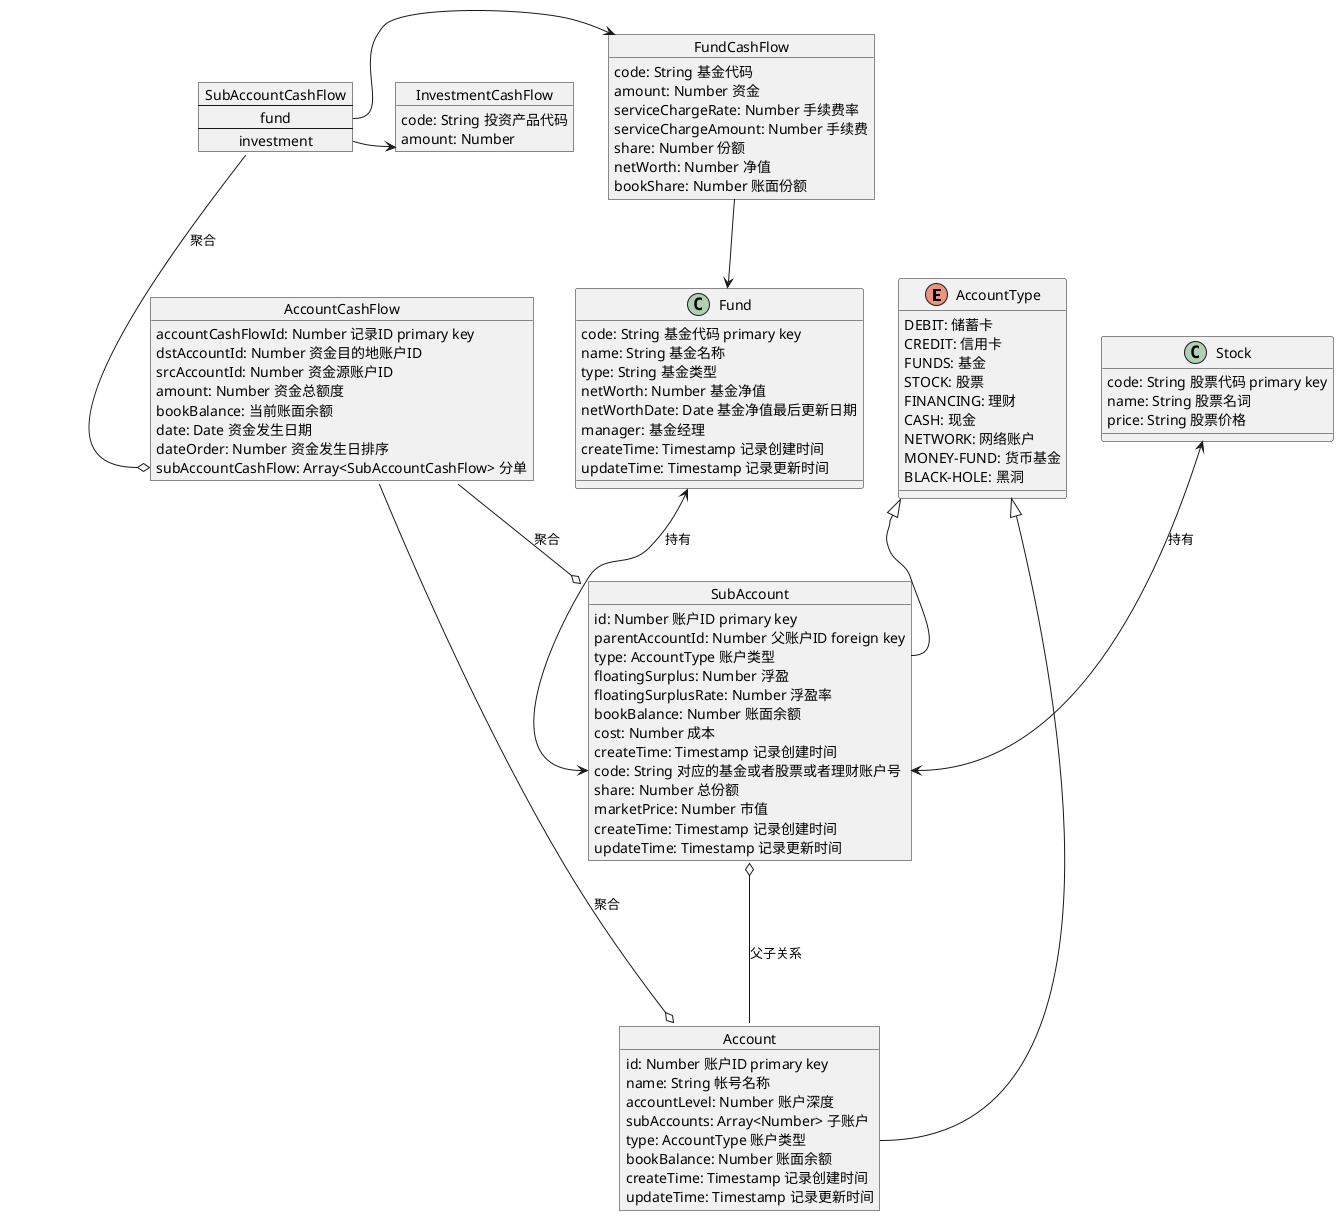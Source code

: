 @startuml
'https://plantuml.com/object-diagrm

enum AccountType {
    DEBIT: 储蓄卡
    CREDIT: 信用卡
    FUNDS: 基金
    STOCK: 股票
    FINANCING: 理财
    CASH: 现金
    NETWORK: 网络账户
    MONEY-FUND: 货币基金
    BLACK-HOLE: 黑洞
}

object Account {
    id: Number 账户ID primary key
    name: String 帐号名称
    accountLevel: Number 账户深度
    subAccounts: Array<Number> 子账户
    type: AccountType 账户类型
    bookBalance: Number 账面余额
    createTime: Timestamp 记录创建时间
    updateTime: Timestamp 记录更新时间
}

object SubAccount {
    id: Number 账户ID primary key
    parentAccountId: Number 父账户ID foreign key
    type: AccountType 账户类型
    floatingSurplus: Number 浮盈
    floatingSurplusRate: Number 浮盈率
    bookBalance: Number 账面余额
    cost: Number 成本
    createTime: Timestamp 记录创建时间
    code: String 对应的基金或者股票或者理财账户号
    share: Number 总份额
    marketPrice: Number 市值

    createTime: Timestamp 记录创建时间
    updateTime: Timestamp 记录更新时间
}

SubAccount o--- Account : 父子关系
AccountType <|-- Account::type
AccountType <|-- SubAccount::type
Fund <--> SubAccount::code : 持有
Stock <--> SubAccount::code : 持有


object AccountCashFlow {
    accountCashFlowId: Number 记录ID primary key
    dstAccountId: Number 资金目的地账户ID
    srcAccountId: Number 资金源账户ID
    amount: Number 资金总额度
    bookBalance: 当前账面余额
    date: Date 资金发生日期
    dateOrder: Number 资金发生日排序
    subAccountCashFlow: Array<SubAccountCashFlow> 分单
}

object FundCashFlow {
    code: String 基金代码
    amount: Number 资金
    serviceChargeRate: Number 手续费率
    serviceChargeAmount: Number 手续费
    share: Number 份额
    netWorth: Number 净值
    bookShare: Number 账面份额
}

object InvestmentCashFlow {
    code: String 投资产品代码
    amount: Number
}

FundCashFlow --> Fund

map SubAccountCashFlow {
    fund *-> FundCashFlow
    investment *-> InvestmentCashFlow
}



SubAccountCashFlow --o AccountCashFlow::subAccountCashFlow : 聚合
AccountCashFlow --o Account : 聚合
AccountCashFlow --o SubAccount : 聚合

object Fund {
    code: String 基金代码 primary key
    name: String 基金名称
    type: String 基金类型
    netWorth: Number 基金净值
    netWorthDate: Date 基金净值最后更新日期
    manager: 基金经理
    createTime: Timestamp 记录创建时间
    updateTime: Timestamp 记录更新时间
}

'object FundFlow {
'    fundFlowId: Number 记录ID primary key
'    code: string 基金代码 foreign key
'    dividend: String
'    netWorth: Number
'    dayGrowth: Number
'}

object Stock {
    code: String 股票代码 primary key
    name: String 股票名词
    price: String 股票价格
}

'FundFlow::code --o Fund : 聚合




@enduml
